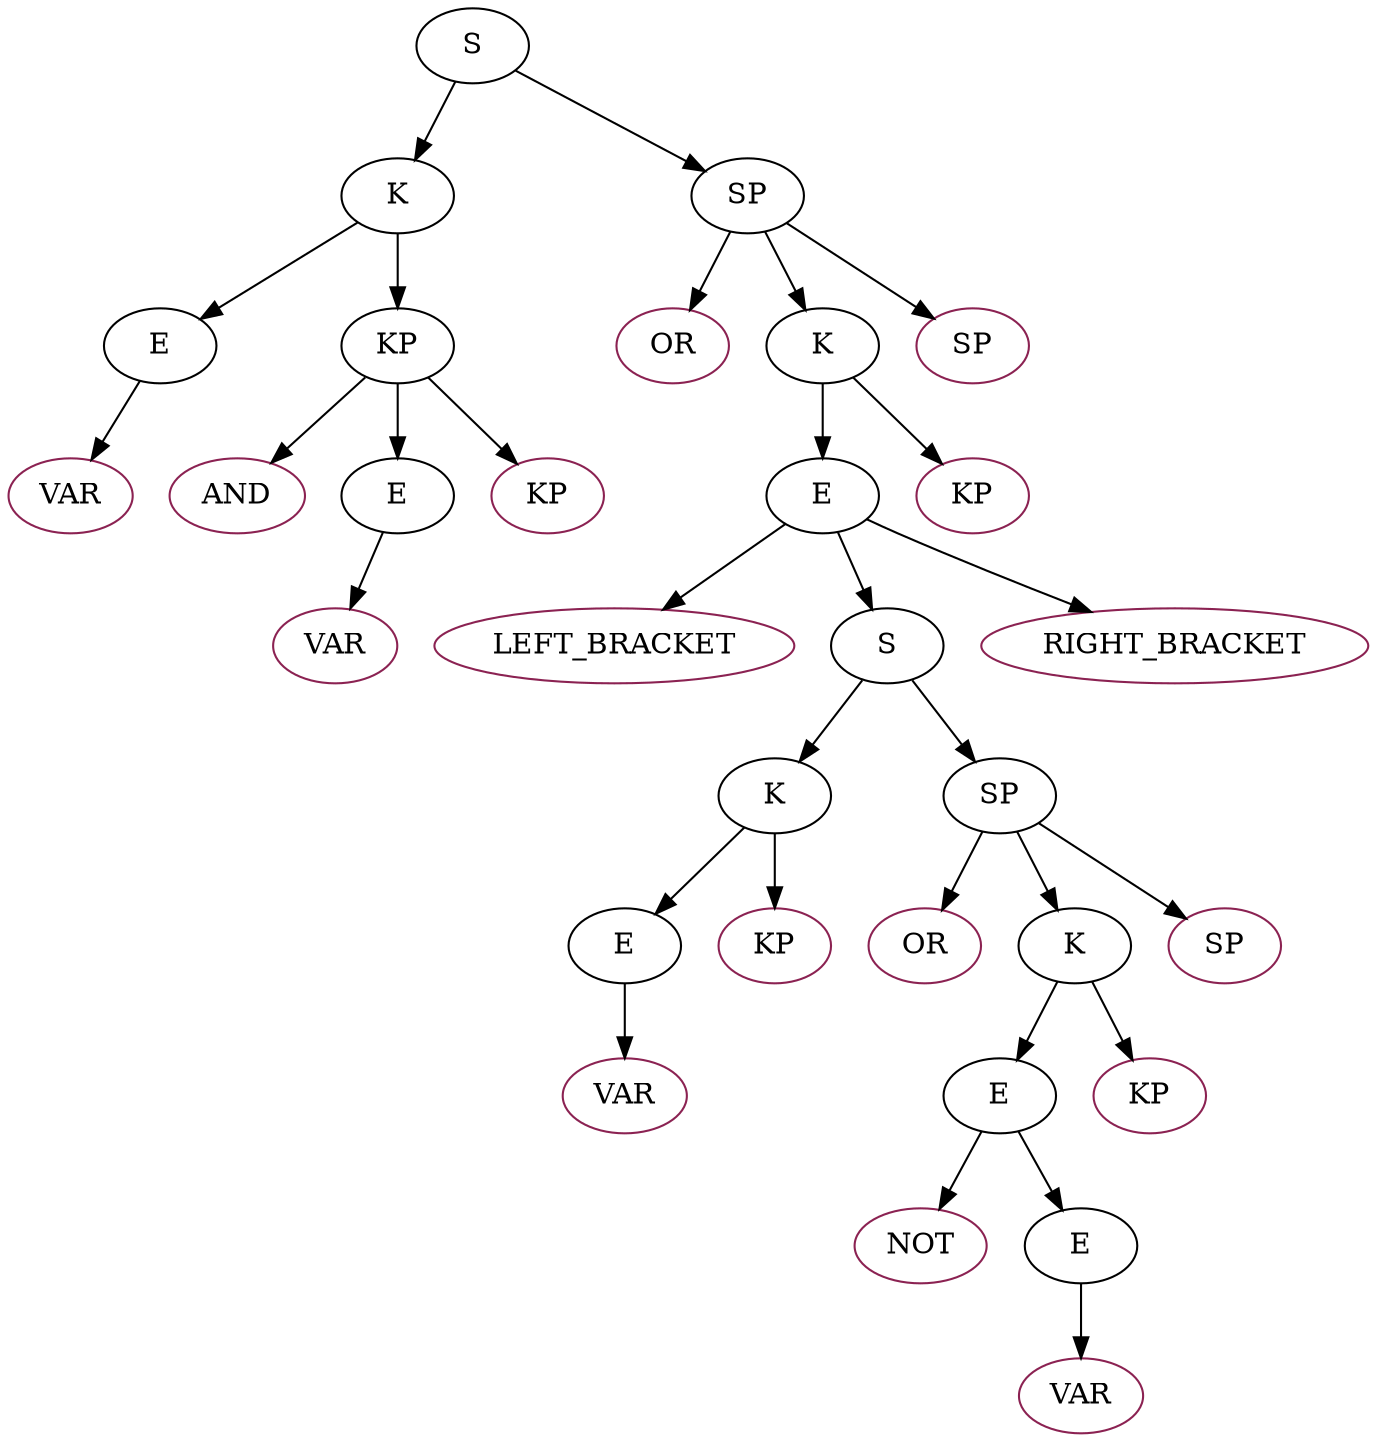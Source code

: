 digraph {
	0 [label = "S"]
	0 -> 1
	1 [label = "K"]
	1 -> 2
	2 [label = "E"]
	2 -> 3
	3 [label = "VAR"]
	[color = "violetred4"]
	1 -> 4
	4 [label = "KP"]
	4 -> 5
	5 [label = "AND"]
	[color = "violetred4"]
	4 -> 6
	6 [label = "E"]
	6 -> 7
	7 [label = "VAR"]
	[color = "violetred4"]
	4 -> 8
	8 [label = "KP"]
	[color = "violetred4"]
	0 -> 9
	9 [label = "SP"]
	9 -> 10
	10 [label = "OR"]
	[color = "violetred4"]
	9 -> 11
	11 [label = "K"]
	11 -> 12
	12 [label = "E"]
	12 -> 13
	13 [label = "LEFT_BRACKET"]
	[color = "violetred4"]
	12 -> 14
	14 [label = "S"]
	14 -> 15
	15 [label = "K"]
	15 -> 16
	16 [label = "E"]
	16 -> 17
	17 [label = "VAR"]
	[color = "violetred4"]
	15 -> 18
	18 [label = "KP"]
	[color = "violetred4"]
	14 -> 19
	19 [label = "SP"]
	19 -> 20
	20 [label = "OR"]
	[color = "violetred4"]
	19 -> 21
	21 [label = "K"]
	21 -> 22
	22 [label = "E"]
	22 -> 23
	23 [label = "NOT"]
	[color = "violetred4"]
	22 -> 24
	24 [label = "E"]
	24 -> 25
	25 [label = "VAR"]
	[color = "violetred4"]
	21 -> 26
	26 [label = "KP"]
	[color = "violetred4"]
	19 -> 27
	27 [label = "SP"]
	[color = "violetred4"]
	12 -> 28
	28 [label = "RIGHT_BRACKET"]
	[color = "violetred4"]
	11 -> 29
	29 [label = "KP"]
	[color = "violetred4"]
	9 -> 30
	30 [label = "SP"]
	[color = "violetred4"]
}